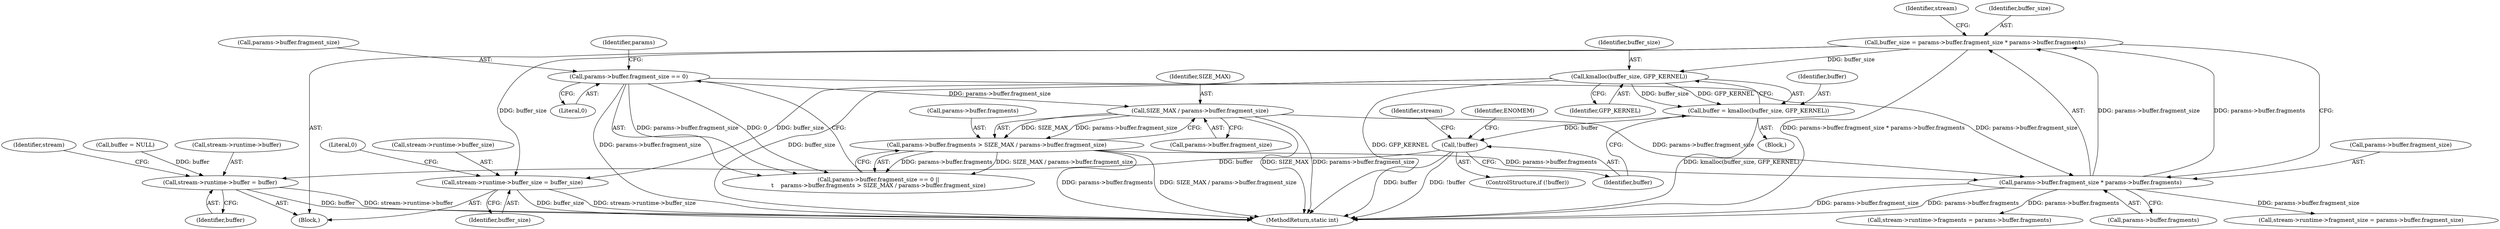digraph "0_linux_b35cc8225845112a616e3a2266d2fde5ab13d3ab@integer" {
"1000132" [label="(Call,buffer_size = params->buffer.fragment_size * params->buffer.fragments)"];
"1000134" [label="(Call,params->buffer.fragment_size * params->buffer.fragments)"];
"1000109" [label="(Call,params->buffer.fragment_size == 0)"];
"1000122" [label="(Call,SIZE_MAX / params->buffer.fragment_size)"];
"1000116" [label="(Call,params->buffer.fragments > SIZE_MAX / params->buffer.fragment_size)"];
"1000159" [label="(Call,kmalloc(buffer_size, GFP_KERNEL))"];
"1000157" [label="(Call,buffer = kmalloc(buffer_size, GFP_KERNEL))"];
"1000163" [label="(Call,!buffer)"];
"1000190" [label="(Call,stream->runtime->buffer = buffer)"];
"1000197" [label="(Call,stream->runtime->buffer_size = buffer_size)"];
"1000109" [label="(Call,params->buffer.fragment_size == 0)"];
"1000115" [label="(Literal,0)"];
"1000116" [label="(Call,params->buffer.fragments > SIZE_MAX / params->buffer.fragment_size)"];
"1000110" [label="(Call,params->buffer.fragment_size)"];
"1000171" [label="(Identifier,stream)"];
"1000196" [label="(Identifier,buffer)"];
"1000203" [label="(Identifier,buffer_size)"];
"1000104" [label="(Block,)"];
"1000156" [label="(Block,)"];
"1000135" [label="(Call,params->buffer.fragment_size)"];
"1000119" [label="(Identifier,params)"];
"1000123" [label="(Identifier,SIZE_MAX)"];
"1000198" [label="(Call,stream->runtime->buffer_size)"];
"1000122" [label="(Call,SIZE_MAX / params->buffer.fragment_size)"];
"1000206" [label="(MethodReturn,static int)"];
"1000163" [label="(Call,!buffer)"];
"1000200" [label="(Identifier,stream)"];
"1000162" [label="(ControlStructure,if (!buffer))"];
"1000157" [label="(Call,buffer = kmalloc(buffer_size, GFP_KERNEL))"];
"1000190" [label="(Call,stream->runtime->buffer = buffer)"];
"1000148" [label="(Identifier,stream)"];
"1000160" [label="(Identifier,buffer_size)"];
"1000117" [label="(Call,params->buffer.fragments)"];
"1000152" [label="(Call,buffer = NULL)"];
"1000167" [label="(Identifier,ENOMEM)"];
"1000197" [label="(Call,stream->runtime->buffer_size = buffer_size)"];
"1000164" [label="(Identifier,buffer)"];
"1000205" [label="(Literal,0)"];
"1000168" [label="(Call,stream->runtime->fragment_size = params->buffer.fragment_size)"];
"1000158" [label="(Identifier,buffer)"];
"1000132" [label="(Call,buffer_size = params->buffer.fragment_size * params->buffer.fragments)"];
"1000140" [label="(Call,params->buffer.fragments)"];
"1000124" [label="(Call,params->buffer.fragment_size)"];
"1000179" [label="(Call,stream->runtime->fragments = params->buffer.fragments)"];
"1000159" [label="(Call,kmalloc(buffer_size, GFP_KERNEL))"];
"1000133" [label="(Identifier,buffer_size)"];
"1000108" [label="(Call,params->buffer.fragment_size == 0 ||\n\t    params->buffer.fragments > SIZE_MAX / params->buffer.fragment_size)"];
"1000134" [label="(Call,params->buffer.fragment_size * params->buffer.fragments)"];
"1000191" [label="(Call,stream->runtime->buffer)"];
"1000161" [label="(Identifier,GFP_KERNEL)"];
"1000132" -> "1000104"  [label="AST: "];
"1000132" -> "1000134"  [label="CFG: "];
"1000133" -> "1000132"  [label="AST: "];
"1000134" -> "1000132"  [label="AST: "];
"1000148" -> "1000132"  [label="CFG: "];
"1000132" -> "1000206"  [label="DDG: params->buffer.fragment_size * params->buffer.fragments"];
"1000134" -> "1000132"  [label="DDG: params->buffer.fragment_size"];
"1000134" -> "1000132"  [label="DDG: params->buffer.fragments"];
"1000132" -> "1000159"  [label="DDG: buffer_size"];
"1000132" -> "1000197"  [label="DDG: buffer_size"];
"1000134" -> "1000140"  [label="CFG: "];
"1000135" -> "1000134"  [label="AST: "];
"1000140" -> "1000134"  [label="AST: "];
"1000134" -> "1000206"  [label="DDG: params->buffer.fragments"];
"1000134" -> "1000206"  [label="DDG: params->buffer.fragment_size"];
"1000109" -> "1000134"  [label="DDG: params->buffer.fragment_size"];
"1000122" -> "1000134"  [label="DDG: params->buffer.fragment_size"];
"1000116" -> "1000134"  [label="DDG: params->buffer.fragments"];
"1000134" -> "1000168"  [label="DDG: params->buffer.fragment_size"];
"1000134" -> "1000179"  [label="DDG: params->buffer.fragments"];
"1000109" -> "1000108"  [label="AST: "];
"1000109" -> "1000115"  [label="CFG: "];
"1000110" -> "1000109"  [label="AST: "];
"1000115" -> "1000109"  [label="AST: "];
"1000119" -> "1000109"  [label="CFG: "];
"1000108" -> "1000109"  [label="CFG: "];
"1000109" -> "1000206"  [label="DDG: params->buffer.fragment_size"];
"1000109" -> "1000108"  [label="DDG: params->buffer.fragment_size"];
"1000109" -> "1000108"  [label="DDG: 0"];
"1000109" -> "1000122"  [label="DDG: params->buffer.fragment_size"];
"1000122" -> "1000116"  [label="AST: "];
"1000122" -> "1000124"  [label="CFG: "];
"1000123" -> "1000122"  [label="AST: "];
"1000124" -> "1000122"  [label="AST: "];
"1000116" -> "1000122"  [label="CFG: "];
"1000122" -> "1000206"  [label="DDG: SIZE_MAX"];
"1000122" -> "1000206"  [label="DDG: params->buffer.fragment_size"];
"1000122" -> "1000116"  [label="DDG: SIZE_MAX"];
"1000122" -> "1000116"  [label="DDG: params->buffer.fragment_size"];
"1000116" -> "1000108"  [label="AST: "];
"1000117" -> "1000116"  [label="AST: "];
"1000108" -> "1000116"  [label="CFG: "];
"1000116" -> "1000206"  [label="DDG: SIZE_MAX / params->buffer.fragment_size"];
"1000116" -> "1000206"  [label="DDG: params->buffer.fragments"];
"1000116" -> "1000108"  [label="DDG: params->buffer.fragments"];
"1000116" -> "1000108"  [label="DDG: SIZE_MAX / params->buffer.fragment_size"];
"1000159" -> "1000157"  [label="AST: "];
"1000159" -> "1000161"  [label="CFG: "];
"1000160" -> "1000159"  [label="AST: "];
"1000161" -> "1000159"  [label="AST: "];
"1000157" -> "1000159"  [label="CFG: "];
"1000159" -> "1000206"  [label="DDG: buffer_size"];
"1000159" -> "1000206"  [label="DDG: GFP_KERNEL"];
"1000159" -> "1000157"  [label="DDG: buffer_size"];
"1000159" -> "1000157"  [label="DDG: GFP_KERNEL"];
"1000159" -> "1000197"  [label="DDG: buffer_size"];
"1000157" -> "1000156"  [label="AST: "];
"1000158" -> "1000157"  [label="AST: "];
"1000164" -> "1000157"  [label="CFG: "];
"1000157" -> "1000206"  [label="DDG: kmalloc(buffer_size, GFP_KERNEL)"];
"1000157" -> "1000163"  [label="DDG: buffer"];
"1000163" -> "1000162"  [label="AST: "];
"1000163" -> "1000164"  [label="CFG: "];
"1000164" -> "1000163"  [label="AST: "];
"1000167" -> "1000163"  [label="CFG: "];
"1000171" -> "1000163"  [label="CFG: "];
"1000163" -> "1000206"  [label="DDG: buffer"];
"1000163" -> "1000206"  [label="DDG: !buffer"];
"1000163" -> "1000190"  [label="DDG: buffer"];
"1000190" -> "1000104"  [label="AST: "];
"1000190" -> "1000196"  [label="CFG: "];
"1000191" -> "1000190"  [label="AST: "];
"1000196" -> "1000190"  [label="AST: "];
"1000200" -> "1000190"  [label="CFG: "];
"1000190" -> "1000206"  [label="DDG: stream->runtime->buffer"];
"1000190" -> "1000206"  [label="DDG: buffer"];
"1000152" -> "1000190"  [label="DDG: buffer"];
"1000197" -> "1000104"  [label="AST: "];
"1000197" -> "1000203"  [label="CFG: "];
"1000198" -> "1000197"  [label="AST: "];
"1000203" -> "1000197"  [label="AST: "];
"1000205" -> "1000197"  [label="CFG: "];
"1000197" -> "1000206"  [label="DDG: buffer_size"];
"1000197" -> "1000206"  [label="DDG: stream->runtime->buffer_size"];
}
